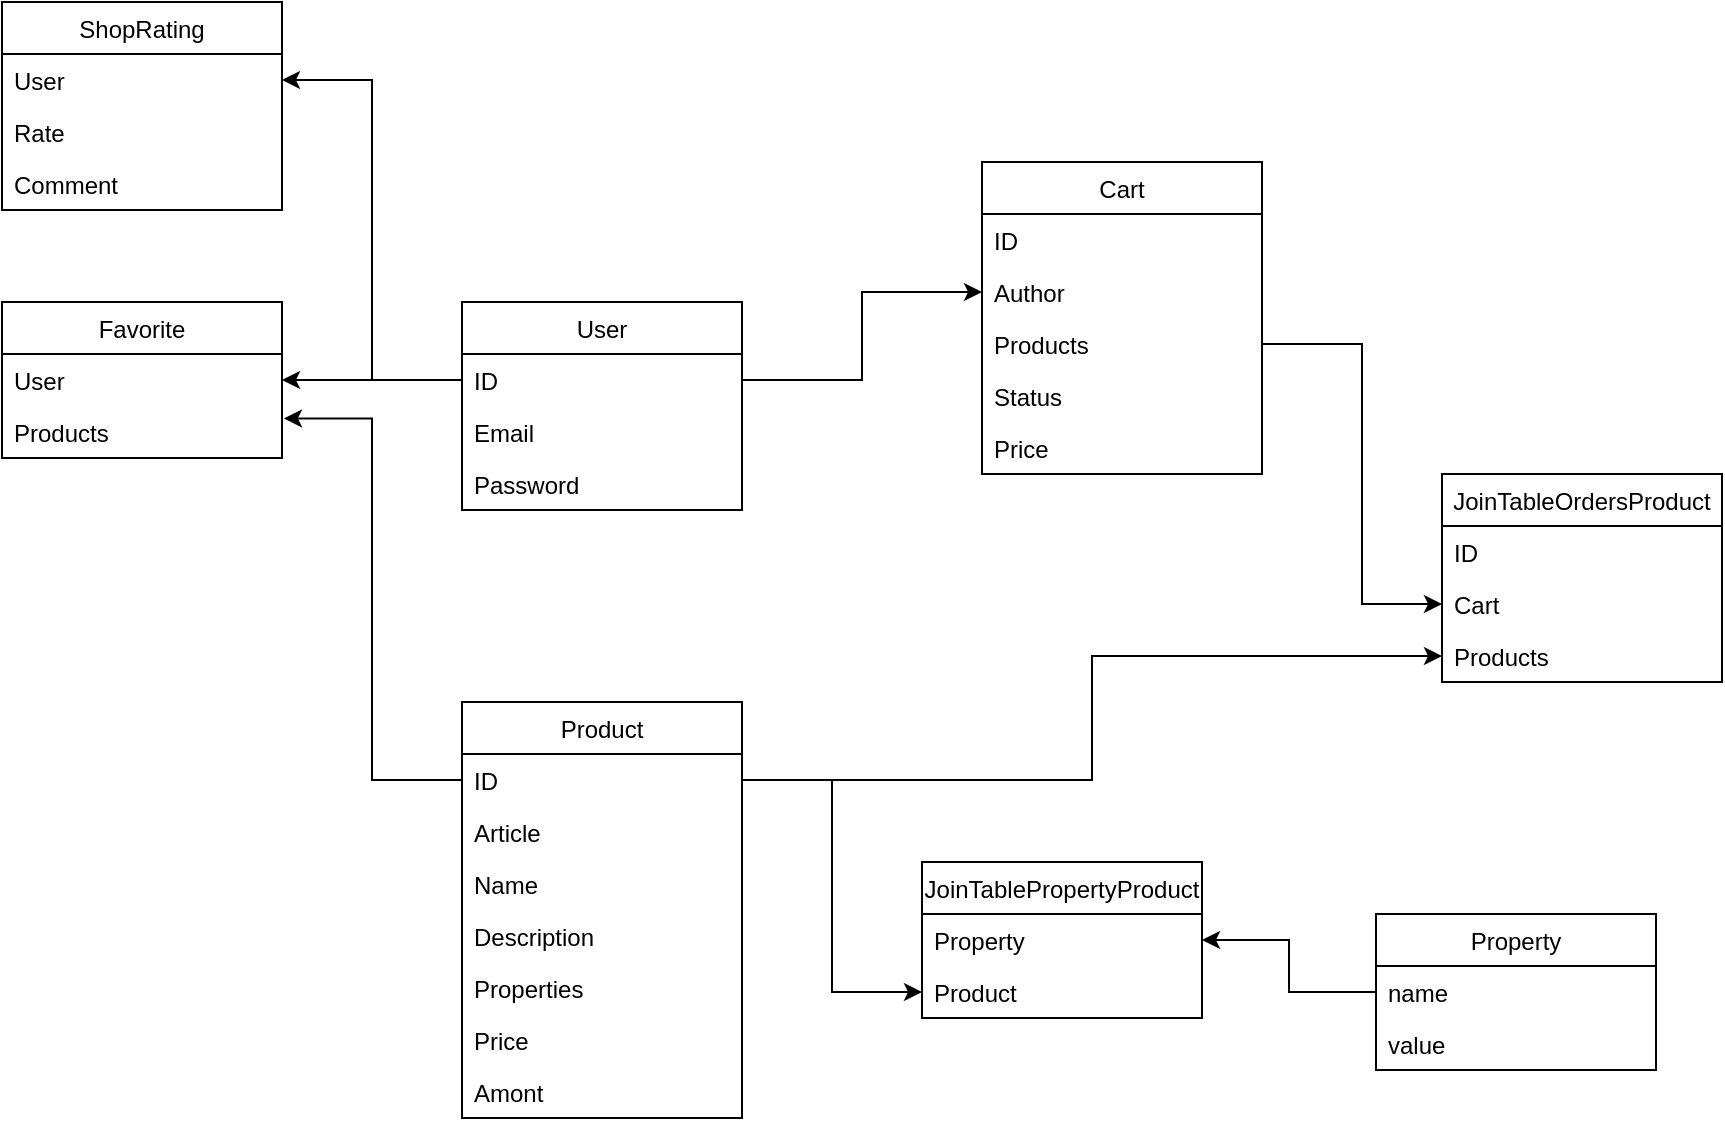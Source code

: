 <mxfile version="15.4.0" type="device"><diagram id="C5RBs43oDa-KdzZeNtuy" name="Page-1"><mxGraphModel dx="2249" dy="760" grid="1" gridSize="10" guides="1" tooltips="1" connect="1" arrows="1" fold="1" page="1" pageScale="1" pageWidth="827" pageHeight="1169" math="0" shadow="0"><root><mxCell id="WIyWlLk6GJQsqaUBKTNV-0"/><mxCell id="WIyWlLk6GJQsqaUBKTNV-1" parent="WIyWlLk6GJQsqaUBKTNV-0"/><mxCell id="MaThxi7W3gCnW3MBt-vY-0" value="User   " style="swimlane;fontStyle=0;childLayout=stackLayout;horizontal=1;startSize=26;horizontalStack=0;resizeParent=1;resizeParentMax=0;resizeLast=0;collapsible=1;marginBottom=0;" parent="WIyWlLk6GJQsqaUBKTNV-1" vertex="1"><mxGeometry x="160" y="160" width="140" height="104" as="geometry"/></mxCell><mxCell id="MaThxi7W3gCnW3MBt-vY-1" value="ID" style="text;strokeColor=none;fillColor=none;align=left;verticalAlign=top;spacingLeft=4;spacingRight=4;overflow=hidden;rotatable=0;points=[[0,0.5],[1,0.5]];portConstraint=eastwest;" parent="MaThxi7W3gCnW3MBt-vY-0" vertex="1"><mxGeometry y="26" width="140" height="26" as="geometry"/></mxCell><mxCell id="MaThxi7W3gCnW3MBt-vY-4" value="Email" style="text;strokeColor=none;fillColor=none;align=left;verticalAlign=top;spacingLeft=4;spacingRight=4;overflow=hidden;rotatable=0;points=[[0,0.5],[1,0.5]];portConstraint=eastwest;" parent="MaThxi7W3gCnW3MBt-vY-0" vertex="1"><mxGeometry y="52" width="140" height="26" as="geometry"/></mxCell><mxCell id="MaThxi7W3gCnW3MBt-vY-2" value="Password" style="text;strokeColor=none;fillColor=none;align=left;verticalAlign=top;spacingLeft=4;spacingRight=4;overflow=hidden;rotatable=0;points=[[0,0.5],[1,0.5]];portConstraint=eastwest;" parent="MaThxi7W3gCnW3MBt-vY-0" vertex="1"><mxGeometry y="78" width="140" height="26" as="geometry"/></mxCell><mxCell id="MaThxi7W3gCnW3MBt-vY-5" value="Cart" style="swimlane;fontStyle=0;childLayout=stackLayout;horizontal=1;startSize=26;horizontalStack=0;resizeParent=1;resizeParentMax=0;resizeLast=0;collapsible=1;marginBottom=0;" parent="WIyWlLk6GJQsqaUBKTNV-1" vertex="1"><mxGeometry x="420" y="90" width="140" height="156" as="geometry"/></mxCell><mxCell id="MaThxi7W3gCnW3MBt-vY-6" value="ID" style="text;strokeColor=none;fillColor=none;align=left;verticalAlign=top;spacingLeft=4;spacingRight=4;overflow=hidden;rotatable=0;points=[[0,0.5],[1,0.5]];portConstraint=eastwest;" parent="MaThxi7W3gCnW3MBt-vY-5" vertex="1"><mxGeometry y="26" width="140" height="26" as="geometry"/></mxCell><mxCell id="MaThxi7W3gCnW3MBt-vY-7" value="Author" style="text;strokeColor=none;fillColor=none;align=left;verticalAlign=top;spacingLeft=4;spacingRight=4;overflow=hidden;rotatable=0;points=[[0,0.5],[1,0.5]];portConstraint=eastwest;" parent="MaThxi7W3gCnW3MBt-vY-5" vertex="1"><mxGeometry y="52" width="140" height="26" as="geometry"/></mxCell><mxCell id="MaThxi7W3gCnW3MBt-vY-41" value="Products" style="text;strokeColor=none;fillColor=none;align=left;verticalAlign=top;spacingLeft=4;spacingRight=4;overflow=hidden;rotatable=0;points=[[0,0.5],[1,0.5]];portConstraint=eastwest;" parent="MaThxi7W3gCnW3MBt-vY-5" vertex="1"><mxGeometry y="78" width="140" height="26" as="geometry"/></mxCell><mxCell id="MaThxi7W3gCnW3MBt-vY-42" value="Status" style="text;strokeColor=none;fillColor=none;align=left;verticalAlign=top;spacingLeft=4;spacingRight=4;overflow=hidden;rotatable=0;points=[[0,0.5],[1,0.5]];portConstraint=eastwest;" parent="MaThxi7W3gCnW3MBt-vY-5" vertex="1"><mxGeometry y="104" width="140" height="26" as="geometry"/></mxCell><mxCell id="8fZ6ZAe83KjT384Tbwt4-0" value="Price" style="text;strokeColor=none;fillColor=none;align=left;verticalAlign=top;spacingLeft=4;spacingRight=4;overflow=hidden;rotatable=0;points=[[0,0.5],[1,0.5]];portConstraint=eastwest;" parent="MaThxi7W3gCnW3MBt-vY-5" vertex="1"><mxGeometry y="130" width="140" height="26" as="geometry"/></mxCell><mxCell id="MaThxi7W3gCnW3MBt-vY-9" value="Product" style="swimlane;fontStyle=0;childLayout=stackLayout;horizontal=1;startSize=26;horizontalStack=0;resizeParent=1;resizeParentMax=0;resizeLast=0;collapsible=1;marginBottom=0;" parent="WIyWlLk6GJQsqaUBKTNV-1" vertex="1"><mxGeometry x="160" y="360" width="140" height="208" as="geometry"/></mxCell><mxCell id="MaThxi7W3gCnW3MBt-vY-10" value="ID" style="text;strokeColor=none;fillColor=none;align=left;verticalAlign=top;spacingLeft=4;spacingRight=4;overflow=hidden;rotatable=0;points=[[0,0.5],[1,0.5]];portConstraint=eastwest;" parent="MaThxi7W3gCnW3MBt-vY-9" vertex="1"><mxGeometry y="26" width="140" height="26" as="geometry"/></mxCell><mxCell id="MaThxi7W3gCnW3MBt-vY-11" value="Article" style="text;strokeColor=none;fillColor=none;align=left;verticalAlign=top;spacingLeft=4;spacingRight=4;overflow=hidden;rotatable=0;points=[[0,0.5],[1,0.5]];portConstraint=eastwest;" parent="MaThxi7W3gCnW3MBt-vY-9" vertex="1"><mxGeometry y="52" width="140" height="26" as="geometry"/></mxCell><mxCell id="MaThxi7W3gCnW3MBt-vY-12" value="Name" style="text;strokeColor=none;fillColor=none;align=left;verticalAlign=top;spacingLeft=4;spacingRight=4;overflow=hidden;rotatable=0;points=[[0,0.5],[1,0.5]];portConstraint=eastwest;" parent="MaThxi7W3gCnW3MBt-vY-9" vertex="1"><mxGeometry y="78" width="140" height="26" as="geometry"/></mxCell><mxCell id="MaThxi7W3gCnW3MBt-vY-13" value="Description" style="text;strokeColor=none;fillColor=none;align=left;verticalAlign=top;spacingLeft=4;spacingRight=4;overflow=hidden;rotatable=0;points=[[0,0.5],[1,0.5]];portConstraint=eastwest;" parent="MaThxi7W3gCnW3MBt-vY-9" vertex="1"><mxGeometry y="104" width="140" height="26" as="geometry"/></mxCell><mxCell id="MaThxi7W3gCnW3MBt-vY-19" value="Properties " style="text;strokeColor=none;fillColor=none;align=left;verticalAlign=top;spacingLeft=4;spacingRight=4;overflow=hidden;rotatable=0;points=[[0,0.5],[1,0.5]];portConstraint=eastwest;" parent="MaThxi7W3gCnW3MBt-vY-9" vertex="1"><mxGeometry y="130" width="140" height="26" as="geometry"/></mxCell><mxCell id="MaThxi7W3gCnW3MBt-vY-20" value="Price" style="text;strokeColor=none;fillColor=none;align=left;verticalAlign=top;spacingLeft=4;spacingRight=4;overflow=hidden;rotatable=0;points=[[0,0.5],[1,0.5]];portConstraint=eastwest;" parent="MaThxi7W3gCnW3MBt-vY-9" vertex="1"><mxGeometry y="156" width="140" height="26" as="geometry"/></mxCell><mxCell id="MaThxi7W3gCnW3MBt-vY-21" value="Amont" style="text;strokeColor=none;fillColor=none;align=left;verticalAlign=top;spacingLeft=4;spacingRight=4;overflow=hidden;rotatable=0;points=[[0,0.5],[1,0.5]];portConstraint=eastwest;" parent="MaThxi7W3gCnW3MBt-vY-9" vertex="1"><mxGeometry y="182" width="140" height="26" as="geometry"/></mxCell><mxCell id="MaThxi7W3gCnW3MBt-vY-39" style="edgeStyle=orthogonalEdgeStyle;rounded=0;orthogonalLoop=1;jettySize=auto;html=1;" parent="WIyWlLk6GJQsqaUBKTNV-1" source="MaThxi7W3gCnW3MBt-vY-1" target="MaThxi7W3gCnW3MBt-vY-7" edge="1"><mxGeometry relative="1" as="geometry"/></mxCell><mxCell id="MaThxi7W3gCnW3MBt-vY-43" value="JoinTableOrdersProduct" style="swimlane;fontStyle=0;childLayout=stackLayout;horizontal=1;startSize=26;horizontalStack=0;resizeParent=1;resizeParentMax=0;resizeLast=0;collapsible=1;marginBottom=0;" parent="WIyWlLk6GJQsqaUBKTNV-1" vertex="1"><mxGeometry x="650" y="246" width="140" height="104" as="geometry"/></mxCell><mxCell id="iIDtldJC3Cz1k3mxZ8MX-0" value="ID" style="text;strokeColor=none;fillColor=none;align=left;verticalAlign=top;spacingLeft=4;spacingRight=4;overflow=hidden;rotatable=0;points=[[0,0.5],[1,0.5]];portConstraint=eastwest;" parent="MaThxi7W3gCnW3MBt-vY-43" vertex="1"><mxGeometry y="26" width="140" height="26" as="geometry"/></mxCell><mxCell id="MaThxi7W3gCnW3MBt-vY-44" value="Cart" style="text;strokeColor=none;fillColor=none;align=left;verticalAlign=top;spacingLeft=4;spacingRight=4;overflow=hidden;rotatable=0;points=[[0,0.5],[1,0.5]];portConstraint=eastwest;" parent="MaThxi7W3gCnW3MBt-vY-43" vertex="1"><mxGeometry y="52" width="140" height="26" as="geometry"/></mxCell><mxCell id="MaThxi7W3gCnW3MBt-vY-45" value="Products" style="text;strokeColor=none;fillColor=none;align=left;verticalAlign=top;spacingLeft=4;spacingRight=4;overflow=hidden;rotatable=0;points=[[0,0.5],[1,0.5]];portConstraint=eastwest;" parent="MaThxi7W3gCnW3MBt-vY-43" vertex="1"><mxGeometry y="78" width="140" height="26" as="geometry"/></mxCell><mxCell id="MaThxi7W3gCnW3MBt-vY-46" style="edgeStyle=orthogonalEdgeStyle;rounded=0;orthogonalLoop=1;jettySize=auto;html=1;" parent="WIyWlLk6GJQsqaUBKTNV-1" source="MaThxi7W3gCnW3MBt-vY-10" target="MaThxi7W3gCnW3MBt-vY-45" edge="1"><mxGeometry relative="1" as="geometry"/></mxCell><mxCell id="MaThxi7W3gCnW3MBt-vY-48" value="Favorite" style="swimlane;fontStyle=0;childLayout=stackLayout;horizontal=1;startSize=26;horizontalStack=0;resizeParent=1;resizeParentMax=0;resizeLast=0;collapsible=1;marginBottom=0;" parent="WIyWlLk6GJQsqaUBKTNV-1" vertex="1"><mxGeometry x="-70" y="160" width="140" height="78" as="geometry"/></mxCell><mxCell id="MaThxi7W3gCnW3MBt-vY-49" value="User" style="text;strokeColor=none;fillColor=none;align=left;verticalAlign=top;spacingLeft=4;spacingRight=4;overflow=hidden;rotatable=0;points=[[0,0.5],[1,0.5]];portConstraint=eastwest;" parent="MaThxi7W3gCnW3MBt-vY-48" vertex="1"><mxGeometry y="26" width="140" height="26" as="geometry"/></mxCell><mxCell id="MaThxi7W3gCnW3MBt-vY-50" value="Products" style="text;strokeColor=none;fillColor=none;align=left;verticalAlign=top;spacingLeft=4;spacingRight=4;overflow=hidden;rotatable=0;points=[[0,0.5],[1,0.5]];portConstraint=eastwest;" parent="MaThxi7W3gCnW3MBt-vY-48" vertex="1"><mxGeometry y="52" width="140" height="26" as="geometry"/></mxCell><mxCell id="MaThxi7W3gCnW3MBt-vY-51" style="edgeStyle=orthogonalEdgeStyle;rounded=0;orthogonalLoop=1;jettySize=auto;html=1;" parent="WIyWlLk6GJQsqaUBKTNV-1" source="MaThxi7W3gCnW3MBt-vY-1" target="MaThxi7W3gCnW3MBt-vY-49" edge="1"><mxGeometry relative="1" as="geometry"/></mxCell><mxCell id="MaThxi7W3gCnW3MBt-vY-52" style="edgeStyle=orthogonalEdgeStyle;rounded=0;orthogonalLoop=1;jettySize=auto;html=1;entryX=1.007;entryY=0.239;entryDx=0;entryDy=0;entryPerimeter=0;" parent="WIyWlLk6GJQsqaUBKTNV-1" source="MaThxi7W3gCnW3MBt-vY-10" target="MaThxi7W3gCnW3MBt-vY-50" edge="1"><mxGeometry relative="1" as="geometry"/></mxCell><mxCell id="MaThxi7W3gCnW3MBt-vY-54" value="ShopRating" style="swimlane;fontStyle=0;childLayout=stackLayout;horizontal=1;startSize=26;horizontalStack=0;resizeParent=1;resizeParentMax=0;resizeLast=0;collapsible=1;marginBottom=0;" parent="WIyWlLk6GJQsqaUBKTNV-1" vertex="1"><mxGeometry x="-70" y="10" width="140" height="104" as="geometry"/></mxCell><mxCell id="MaThxi7W3gCnW3MBt-vY-55" value="User" style="text;strokeColor=none;fillColor=none;align=left;verticalAlign=top;spacingLeft=4;spacingRight=4;overflow=hidden;rotatable=0;points=[[0,0.5],[1,0.5]];portConstraint=eastwest;" parent="MaThxi7W3gCnW3MBt-vY-54" vertex="1"><mxGeometry y="26" width="140" height="26" as="geometry"/></mxCell><mxCell id="MaThxi7W3gCnW3MBt-vY-56" value="Rate" style="text;strokeColor=none;fillColor=none;align=left;verticalAlign=top;spacingLeft=4;spacingRight=4;overflow=hidden;rotatable=0;points=[[0,0.5],[1,0.5]];portConstraint=eastwest;" parent="MaThxi7W3gCnW3MBt-vY-54" vertex="1"><mxGeometry y="52" width="140" height="26" as="geometry"/></mxCell><mxCell id="MaThxi7W3gCnW3MBt-vY-58" value="Comment" style="text;strokeColor=none;fillColor=none;align=left;verticalAlign=top;spacingLeft=4;spacingRight=4;overflow=hidden;rotatable=0;points=[[0,0.5],[1,0.5]];portConstraint=eastwest;" parent="MaThxi7W3gCnW3MBt-vY-54" vertex="1"><mxGeometry y="78" width="140" height="26" as="geometry"/></mxCell><mxCell id="MaThxi7W3gCnW3MBt-vY-57" style="edgeStyle=orthogonalEdgeStyle;rounded=0;orthogonalLoop=1;jettySize=auto;html=1;" parent="WIyWlLk6GJQsqaUBKTNV-1" source="MaThxi7W3gCnW3MBt-vY-1" target="MaThxi7W3gCnW3MBt-vY-55" edge="1"><mxGeometry relative="1" as="geometry"/></mxCell><mxCell id="ltFJup-ZkCabh6F2Sx5k-0" value="Property" style="swimlane;fontStyle=0;childLayout=stackLayout;horizontal=1;startSize=26;horizontalStack=0;resizeParent=1;resizeParentMax=0;resizeLast=0;collapsible=1;marginBottom=0;" parent="WIyWlLk6GJQsqaUBKTNV-1" vertex="1"><mxGeometry x="617" y="466" width="140" height="78" as="geometry"/></mxCell><mxCell id="ltFJup-ZkCabh6F2Sx5k-2" value="name" style="text;strokeColor=none;fillColor=none;align=left;verticalAlign=top;spacingLeft=4;spacingRight=4;overflow=hidden;rotatable=0;points=[[0,0.5],[1,0.5]];portConstraint=eastwest;" parent="ltFJup-ZkCabh6F2Sx5k-0" vertex="1"><mxGeometry y="26" width="140" height="26" as="geometry"/></mxCell><mxCell id="6PPfBwIXqTdb3450cW24-0" value="value" style="text;strokeColor=none;fillColor=none;align=left;verticalAlign=top;spacingLeft=4;spacingRight=4;overflow=hidden;rotatable=0;points=[[0,0.5],[1,0.5]];portConstraint=eastwest;" vertex="1" parent="ltFJup-ZkCabh6F2Sx5k-0"><mxGeometry y="52" width="140" height="26" as="geometry"/></mxCell><mxCell id="ltFJup-ZkCabh6F2Sx5k-7" value="JoinTablePropertyProduct" style="swimlane;fontStyle=0;childLayout=stackLayout;horizontal=1;startSize=26;horizontalStack=0;resizeParent=1;resizeParentMax=0;resizeLast=0;collapsible=1;marginBottom=0;" parent="WIyWlLk6GJQsqaUBKTNV-1" vertex="1"><mxGeometry x="390" y="440" width="140" height="78" as="geometry"/></mxCell><mxCell id="ltFJup-ZkCabh6F2Sx5k-8" value="Property" style="text;strokeColor=none;fillColor=none;align=left;verticalAlign=top;spacingLeft=4;spacingRight=4;overflow=hidden;rotatable=0;points=[[0,0.5],[1,0.5]];portConstraint=eastwest;" parent="ltFJup-ZkCabh6F2Sx5k-7" vertex="1"><mxGeometry y="26" width="140" height="26" as="geometry"/></mxCell><mxCell id="ltFJup-ZkCabh6F2Sx5k-11" value="Product" style="text;strokeColor=none;fillColor=none;align=left;verticalAlign=top;spacingLeft=4;spacingRight=4;overflow=hidden;rotatable=0;points=[[0,0.5],[1,0.5]];portConstraint=eastwest;" parent="ltFJup-ZkCabh6F2Sx5k-7" vertex="1"><mxGeometry y="52" width="140" height="26" as="geometry"/></mxCell><mxCell id="ltFJup-ZkCabh6F2Sx5k-12" style="edgeStyle=orthogonalEdgeStyle;rounded=0;orthogonalLoop=1;jettySize=auto;html=1;" parent="WIyWlLk6GJQsqaUBKTNV-1" source="ltFJup-ZkCabh6F2Sx5k-2" target="ltFJup-ZkCabh6F2Sx5k-8" edge="1"><mxGeometry relative="1" as="geometry"/></mxCell><mxCell id="ltFJup-ZkCabh6F2Sx5k-13" style="edgeStyle=orthogonalEdgeStyle;rounded=0;orthogonalLoop=1;jettySize=auto;html=1;" parent="WIyWlLk6GJQsqaUBKTNV-1" source="MaThxi7W3gCnW3MBt-vY-10" target="ltFJup-ZkCabh6F2Sx5k-11" edge="1"><mxGeometry relative="1" as="geometry"/></mxCell><mxCell id="8fZ6ZAe83KjT384Tbwt4-1" style="edgeStyle=orthogonalEdgeStyle;rounded=0;orthogonalLoop=1;jettySize=auto;html=1;entryX=0;entryY=0.5;entryDx=0;entryDy=0;" parent="WIyWlLk6GJQsqaUBKTNV-1" source="MaThxi7W3gCnW3MBt-vY-41" target="MaThxi7W3gCnW3MBt-vY-44" edge="1"><mxGeometry relative="1" as="geometry"><mxPoint x="650" y="303" as="targetPoint"/><Array as="points"><mxPoint x="610" y="181"/><mxPoint x="610" y="311"/></Array></mxGeometry></mxCell></root></mxGraphModel></diagram></mxfile>